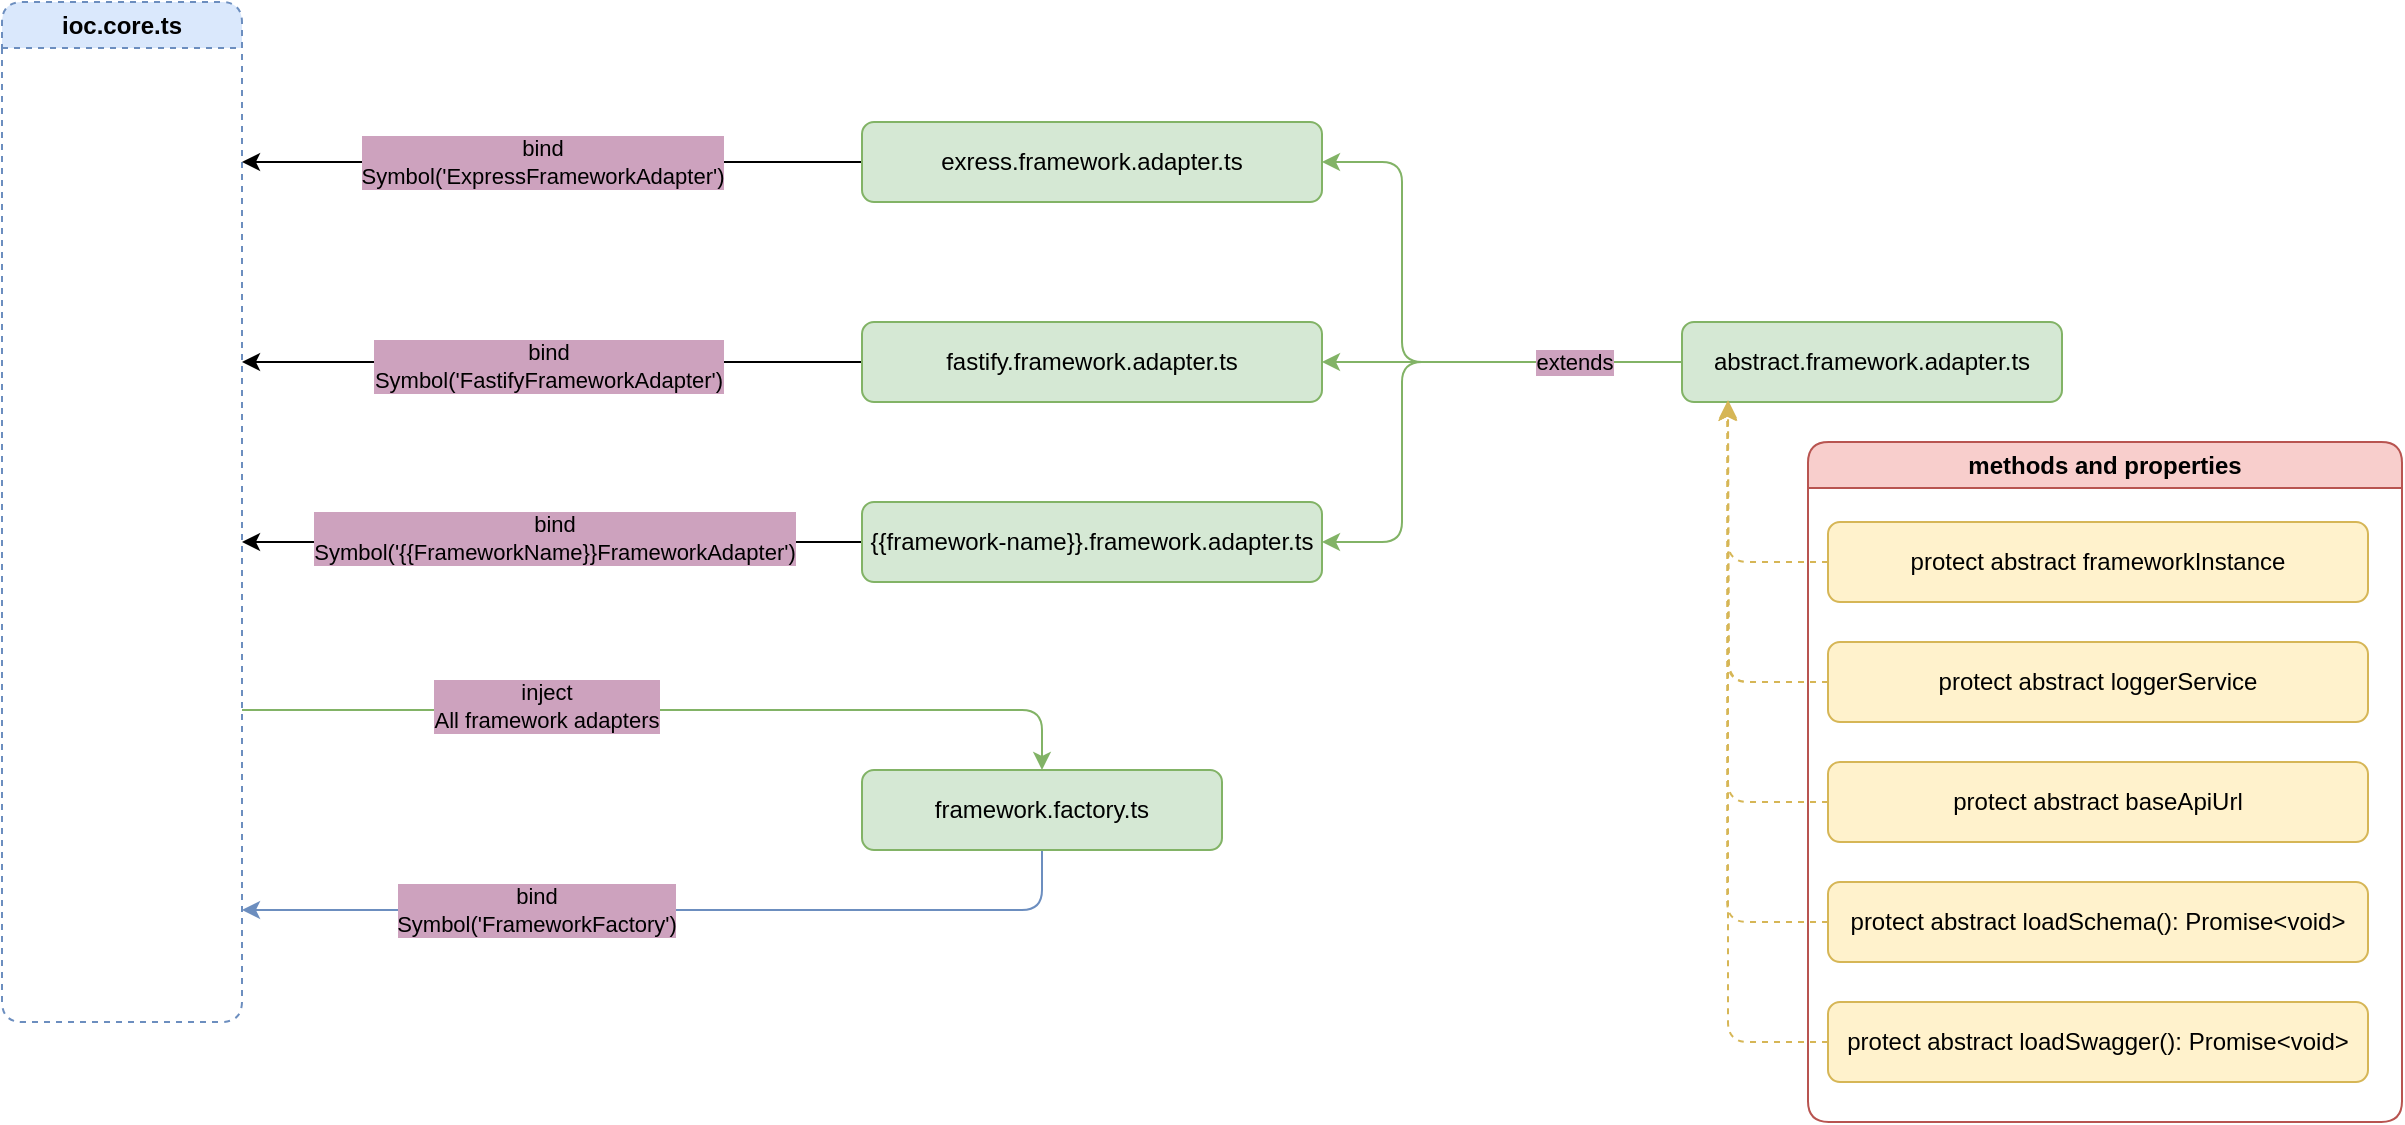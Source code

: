 <mxfile version="20.8.20" type="device"><diagram name="Page-1" id="-HlSdgbAohj0zG-4OBJt"><mxGraphModel dx="2160" dy="1026" grid="1" gridSize="10" guides="1" tooltips="1" connect="1" arrows="1" fold="1" page="1" pageScale="1" pageWidth="850" pageHeight="1100" math="0" shadow="0"><root><mxCell id="0"/><mxCell id="1" parent="0"/><mxCell id="SGp8c-bpY-FQQqB5Yip6-1" value="ioc.core.ts" style="swimlane;whiteSpace=wrap;html=1;rounded=1;dashed=1;fillColor=#dae8fc;strokeColor=#6c8ebf;" vertex="1" parent="1"><mxGeometry x="-100" y="130" width="120" height="510" as="geometry"/></mxCell><mxCell id="SGp8c-bpY-FQQqB5Yip6-2" style="edgeStyle=orthogonalEdgeStyle;rounded=0;orthogonalLoop=1;jettySize=auto;html=1;" edge="1" parent="1" source="SGp8c-bpY-FQQqB5Yip6-4"><mxGeometry relative="1" as="geometry"><mxPoint x="20" y="210" as="targetPoint"/></mxGeometry></mxCell><mxCell id="SGp8c-bpY-FQQqB5Yip6-3" value="bind&lt;br&gt;Symbol('ExpressFrameworkAdapter')" style="edgeLabel;html=1;align=center;verticalAlign=middle;resizable=0;points=[];labelBackgroundColor=#CDA2BE;" vertex="1" connectable="0" parent="SGp8c-bpY-FQQqB5Yip6-2"><mxGeometry x="-0.066" relative="1" as="geometry"><mxPoint x="-15" as="offset"/></mxGeometry></mxCell><mxCell id="SGp8c-bpY-FQQqB5Yip6-4" value="exress.framework.adapter.ts" style="rounded=1;whiteSpace=wrap;html=1;fillColor=#d5e8d4;strokeColor=#82b366;" vertex="1" parent="1"><mxGeometry x="330" y="190" width="230" height="40" as="geometry"/></mxCell><mxCell id="SGp8c-bpY-FQQqB5Yip6-5" style="edgeStyle=orthogonalEdgeStyle;rounded=0;orthogonalLoop=1;jettySize=auto;html=1;exitX=0;exitY=0.5;exitDx=0;exitDy=0;" edge="1" parent="1" source="SGp8c-bpY-FQQqB5Yip6-6"><mxGeometry relative="1" as="geometry"><mxPoint x="20" y="310" as="targetPoint"/></mxGeometry></mxCell><mxCell id="SGp8c-bpY-FQQqB5Yip6-6" value="fastify.framework.adapter.ts" style="rounded=1;whiteSpace=wrap;html=1;fillColor=#d5e8d4;strokeColor=#82b366;" vertex="1" parent="1"><mxGeometry x="330" y="290" width="230" height="40" as="geometry"/></mxCell><mxCell id="SGp8c-bpY-FQQqB5Yip6-7" style="edgeStyle=orthogonalEdgeStyle;rounded=0;orthogonalLoop=1;jettySize=auto;html=1;" edge="1" parent="1" source="SGp8c-bpY-FQQqB5Yip6-9"><mxGeometry relative="1" as="geometry"><mxPoint x="20" y="400" as="targetPoint"/><Array as="points"><mxPoint x="220" y="400"/><mxPoint x="220" y="400"/></Array></mxGeometry></mxCell><mxCell id="SGp8c-bpY-FQQqB5Yip6-8" value="bind&lt;br&gt;Symbol('{{FrameworkName}}FrameworkAdapter')" style="edgeLabel;html=1;align=center;verticalAlign=middle;resizable=0;points=[];labelBackgroundColor=#CDA2BE;" vertex="1" connectable="0" parent="SGp8c-bpY-FQQqB5Yip6-7"><mxGeometry x="0.083" y="-2" relative="1" as="geometry"><mxPoint x="14" as="offset"/></mxGeometry></mxCell><mxCell id="SGp8c-bpY-FQQqB5Yip6-9" value="{{framework-name}}.framework.adapter.ts" style="rounded=1;whiteSpace=wrap;html=1;fillColor=#d5e8d4;strokeColor=#82b366;" vertex="1" parent="1"><mxGeometry x="330" y="380" width="230" height="40" as="geometry"/></mxCell><mxCell id="SGp8c-bpY-FQQqB5Yip6-10" value="bind&lt;br&gt;Symbol('FastifyFrameworkAdapter')" style="edgeLabel;html=1;align=center;verticalAlign=middle;resizable=0;points=[];labelBackgroundColor=#CDA2BE;" vertex="1" connectable="0" parent="1"><mxGeometry x="169.997" y="230" as="geometry"><mxPoint x="3" y="82" as="offset"/></mxGeometry></mxCell><mxCell id="SGp8c-bpY-FQQqB5Yip6-11" style="edgeStyle=orthogonalEdgeStyle;rounded=1;orthogonalLoop=1;jettySize=auto;html=1;entryX=1;entryY=0.5;entryDx=0;entryDy=0;fillColor=#d5e8d4;strokeColor=#82b366;" edge="1" parent="1" source="SGp8c-bpY-FQQqB5Yip6-15" target="SGp8c-bpY-FQQqB5Yip6-4"><mxGeometry relative="1" as="geometry"><Array as="points"><mxPoint x="600" y="310"/><mxPoint x="600" y="210"/></Array></mxGeometry></mxCell><mxCell id="SGp8c-bpY-FQQqB5Yip6-12" style="edgeStyle=orthogonalEdgeStyle;rounded=1;orthogonalLoop=1;jettySize=auto;html=1;entryX=1;entryY=0.5;entryDx=0;entryDy=0;fillColor=#d5e8d4;strokeColor=#82b366;" edge="1" parent="1" source="SGp8c-bpY-FQQqB5Yip6-15" target="SGp8c-bpY-FQQqB5Yip6-6"><mxGeometry relative="1" as="geometry"/></mxCell><mxCell id="SGp8c-bpY-FQQqB5Yip6-13" style="edgeStyle=orthogonalEdgeStyle;rounded=1;orthogonalLoop=1;jettySize=auto;html=1;entryX=1;entryY=0.5;entryDx=0;entryDy=0;fillColor=#d5e8d4;strokeColor=#82b366;" edge="1" parent="1" source="SGp8c-bpY-FQQqB5Yip6-15" target="SGp8c-bpY-FQQqB5Yip6-9"><mxGeometry relative="1" as="geometry"><Array as="points"><mxPoint x="600" y="310"/><mxPoint x="600" y="400"/></Array></mxGeometry></mxCell><mxCell id="SGp8c-bpY-FQQqB5Yip6-14" value="extends" style="edgeLabel;html=1;align=center;verticalAlign=middle;resizable=0;points=[];labelBackgroundColor=#CDA2BE;" vertex="1" connectable="0" parent="SGp8c-bpY-FQQqB5Yip6-13"><mxGeometry x="-0.636" relative="1" as="geometry"><mxPoint x="-5" as="offset"/></mxGeometry></mxCell><mxCell id="SGp8c-bpY-FQQqB5Yip6-15" value="abstract.framework.adapter.ts" style="rounded=1;whiteSpace=wrap;html=1;fillColor=#d5e8d4;strokeColor=#82b366;" vertex="1" parent="1"><mxGeometry x="740" y="290" width="190" height="40" as="geometry"/></mxCell><mxCell id="SGp8c-bpY-FQQqB5Yip6-16" value="methods and properties" style="swimlane;whiteSpace=wrap;html=1;fillColor=#f8cecc;strokeColor=#b85450;rounded=1;" vertex="1" parent="1"><mxGeometry x="803" y="350" width="297" height="340" as="geometry"/></mxCell><mxCell id="SGp8c-bpY-FQQqB5Yip6-17" value="protect abstract frameworkInstance" style="rounded=1;whiteSpace=wrap;html=1;fillColor=#fff2cc;strokeColor=#d6b656;" vertex="1" parent="SGp8c-bpY-FQQqB5Yip6-16"><mxGeometry x="10" y="40" width="270" height="40" as="geometry"/></mxCell><mxCell id="SGp8c-bpY-FQQqB5Yip6-18" value="protect abstract loggerService" style="rounded=1;whiteSpace=wrap;html=1;fillColor=#fff2cc;strokeColor=#d6b656;" vertex="1" parent="SGp8c-bpY-FQQqB5Yip6-16"><mxGeometry x="10" y="100" width="270" height="40" as="geometry"/></mxCell><mxCell id="SGp8c-bpY-FQQqB5Yip6-19" style="edgeStyle=orthogonalEdgeStyle;rounded=1;orthogonalLoop=1;jettySize=auto;html=1;fillColor=#fff2cc;strokeColor=#d6b656;dashed=1;exitX=0;exitY=0.5;exitDx=0;exitDy=0;" edge="1" parent="SGp8c-bpY-FQQqB5Yip6-16" source="SGp8c-bpY-FQQqB5Yip6-20"><mxGeometry relative="1" as="geometry"><mxPoint x="-40" y="-20" as="targetPoint"/><Array as="points"><mxPoint x="-40" y="180"/></Array></mxGeometry></mxCell><mxCell id="SGp8c-bpY-FQQqB5Yip6-20" value="protect abstract baseApiUrl" style="rounded=1;whiteSpace=wrap;html=1;fillColor=#fff2cc;strokeColor=#d6b656;" vertex="1" parent="SGp8c-bpY-FQQqB5Yip6-16"><mxGeometry x="10" y="160" width="270" height="40" as="geometry"/></mxCell><mxCell id="SGp8c-bpY-FQQqB5Yip6-21" value="protect abstract loadSchema(): Promise&amp;lt;void&amp;gt;" style="rounded=1;whiteSpace=wrap;html=1;fillColor=#fff2cc;strokeColor=#d6b656;" vertex="1" parent="SGp8c-bpY-FQQqB5Yip6-16"><mxGeometry x="10" y="220" width="270" height="40" as="geometry"/></mxCell><mxCell id="SGp8c-bpY-FQQqB5Yip6-22" value="protect abstract loadSwagger(): Promise&amp;lt;void&amp;gt;" style="rounded=1;whiteSpace=wrap;html=1;fillColor=#fff2cc;strokeColor=#d6b656;" vertex="1" parent="SGp8c-bpY-FQQqB5Yip6-16"><mxGeometry x="10" y="280" width="270" height="40" as="geometry"/></mxCell><mxCell id="SGp8c-bpY-FQQqB5Yip6-27" style="edgeStyle=orthogonalEdgeStyle;rounded=1;orthogonalLoop=1;jettySize=auto;html=1;exitX=0;exitY=0.5;exitDx=0;exitDy=0;fillColor=#fff2cc;strokeColor=#d6b656;dashed=1;entryX=0.125;entryY=0.975;entryDx=0;entryDy=0;entryPerimeter=0;" edge="1" parent="1" source="SGp8c-bpY-FQQqB5Yip6-17" target="SGp8c-bpY-FQQqB5Yip6-15"><mxGeometry relative="1" as="geometry"><mxPoint x="763" y="340" as="targetPoint"/><Array as="points"><mxPoint x="763" y="410"/><mxPoint x="763" y="329"/></Array></mxGeometry></mxCell><mxCell id="SGp8c-bpY-FQQqB5Yip6-28" style="edgeStyle=orthogonalEdgeStyle;rounded=1;orthogonalLoop=1;jettySize=auto;html=1;exitX=0;exitY=0.5;exitDx=0;exitDy=0;fillColor=#fff2cc;strokeColor=#d6b656;dashed=1;" edge="1" parent="1" target="SGp8c-bpY-FQQqB5Yip6-15"><mxGeometry relative="1" as="geometry"><mxPoint x="789" y="330" as="targetPoint"/><Array as="points"><mxPoint x="763" y="470"/></Array><mxPoint x="813" y="470.0" as="sourcePoint"/></mxGeometry></mxCell><mxCell id="SGp8c-bpY-FQQqB5Yip6-29" style="edgeStyle=orthogonalEdgeStyle;rounded=1;orthogonalLoop=1;jettySize=auto;html=1;entryX=0.5;entryY=0;entryDx=0;entryDy=0;fillColor=#d5e8d4;strokeColor=#82b366;" edge="1" parent="1" target="SGp8c-bpY-FQQqB5Yip6-33"><mxGeometry relative="1" as="geometry"><mxPoint x="20" y="484" as="sourcePoint"/><Array as="points"><mxPoint x="100" y="483.97"/><mxPoint x="420" y="483.97"/></Array></mxGeometry></mxCell><mxCell id="SGp8c-bpY-FQQqB5Yip6-30" value="inject&lt;br&gt;All framework adapters" style="edgeLabel;html=1;align=center;verticalAlign=middle;resizable=0;points=[];labelBackgroundColor=#CDA2BE;" vertex="1" connectable="0" parent="SGp8c-bpY-FQQqB5Yip6-29"><mxGeometry x="-0.187" y="2" relative="1" as="geometry"><mxPoint x="-23" as="offset"/></mxGeometry></mxCell><mxCell id="SGp8c-bpY-FQQqB5Yip6-31" style="edgeStyle=orthogonalEdgeStyle;rounded=1;orthogonalLoop=1;jettySize=auto;html=1;exitX=0.5;exitY=1;exitDx=0;exitDy=0;fillColor=#dae8fc;strokeColor=#6c8ebf;" edge="1" parent="1" source="SGp8c-bpY-FQQqB5Yip6-33"><mxGeometry relative="1" as="geometry"><mxPoint x="20" y="584" as="targetPoint"/><Array as="points"><mxPoint x="420" y="583.97"/><mxPoint x="100" y="583.97"/></Array></mxGeometry></mxCell><mxCell id="SGp8c-bpY-FQQqB5Yip6-32" value="bind&lt;br&gt;Symbol('FrameworkFactory')" style="edgeLabel;html=1;align=center;verticalAlign=middle;resizable=0;points=[];labelBackgroundColor=#CDA2BE;" vertex="1" connectable="0" parent="SGp8c-bpY-FQQqB5Yip6-31"><mxGeometry x="0.337" y="4" relative="1" as="geometry"><mxPoint x="4" y="-4" as="offset"/></mxGeometry></mxCell><mxCell id="SGp8c-bpY-FQQqB5Yip6-33" value="framework.factory.ts" style="rounded=1;whiteSpace=wrap;html=1;fillColor=#d5e8d4;strokeColor=#82b366;" vertex="1" parent="1"><mxGeometry x="330" y="513.97" width="180" height="40" as="geometry"/></mxCell><mxCell id="SGp8c-bpY-FQQqB5Yip6-34" style="edgeStyle=orthogonalEdgeStyle;rounded=1;orthogonalLoop=1;jettySize=auto;html=1;exitX=0;exitY=0.5;exitDx=0;exitDy=0;fillColor=#fff2cc;strokeColor=#d6b656;dashed=1;" edge="1" parent="1" source="SGp8c-bpY-FQQqB5Yip6-18"><mxGeometry relative="1" as="geometry"><mxPoint x="763" y="330" as="targetPoint"/></mxGeometry></mxCell><mxCell id="SGp8c-bpY-FQQqB5Yip6-35" style="edgeStyle=orthogonalEdgeStyle;rounded=1;orthogonalLoop=1;jettySize=auto;html=1;entryX=0.119;entryY=1.01;entryDx=0;entryDy=0;entryPerimeter=0;exitX=0;exitY=0.5;exitDx=0;exitDy=0;fillColor=#fff2cc;strokeColor=#d6b656;dashed=1;" edge="1" parent="1" source="SGp8c-bpY-FQQqB5Yip6-21" target="SGp8c-bpY-FQQqB5Yip6-15"><mxGeometry relative="1" as="geometry"/></mxCell><mxCell id="SGp8c-bpY-FQQqB5Yip6-36" style="edgeStyle=orthogonalEdgeStyle;rounded=1;orthogonalLoop=1;jettySize=auto;html=1;entryX=0.121;entryY=1.006;entryDx=0;entryDy=0;entryPerimeter=0;exitX=0;exitY=0.5;exitDx=0;exitDy=0;fillColor=#fff2cc;strokeColor=#d6b656;dashed=1;" edge="1" parent="1" source="SGp8c-bpY-FQQqB5Yip6-22" target="SGp8c-bpY-FQQqB5Yip6-15"><mxGeometry relative="1" as="geometry"/></mxCell></root></mxGraphModel></diagram></mxfile>